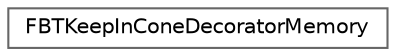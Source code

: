 digraph "Graphical Class Hierarchy"
{
 // INTERACTIVE_SVG=YES
 // LATEX_PDF_SIZE
  bgcolor="transparent";
  edge [fontname=Helvetica,fontsize=10,labelfontname=Helvetica,labelfontsize=10];
  node [fontname=Helvetica,fontsize=10,shape=box,height=0.2,width=0.4];
  rankdir="LR";
  Node0 [id="Node000000",label="FBTKeepInConeDecoratorMemory",height=0.2,width=0.4,color="grey40", fillcolor="white", style="filled",URL="$d8/db5/structFBTKeepInConeDecoratorMemory.html",tooltip=" "];
}
